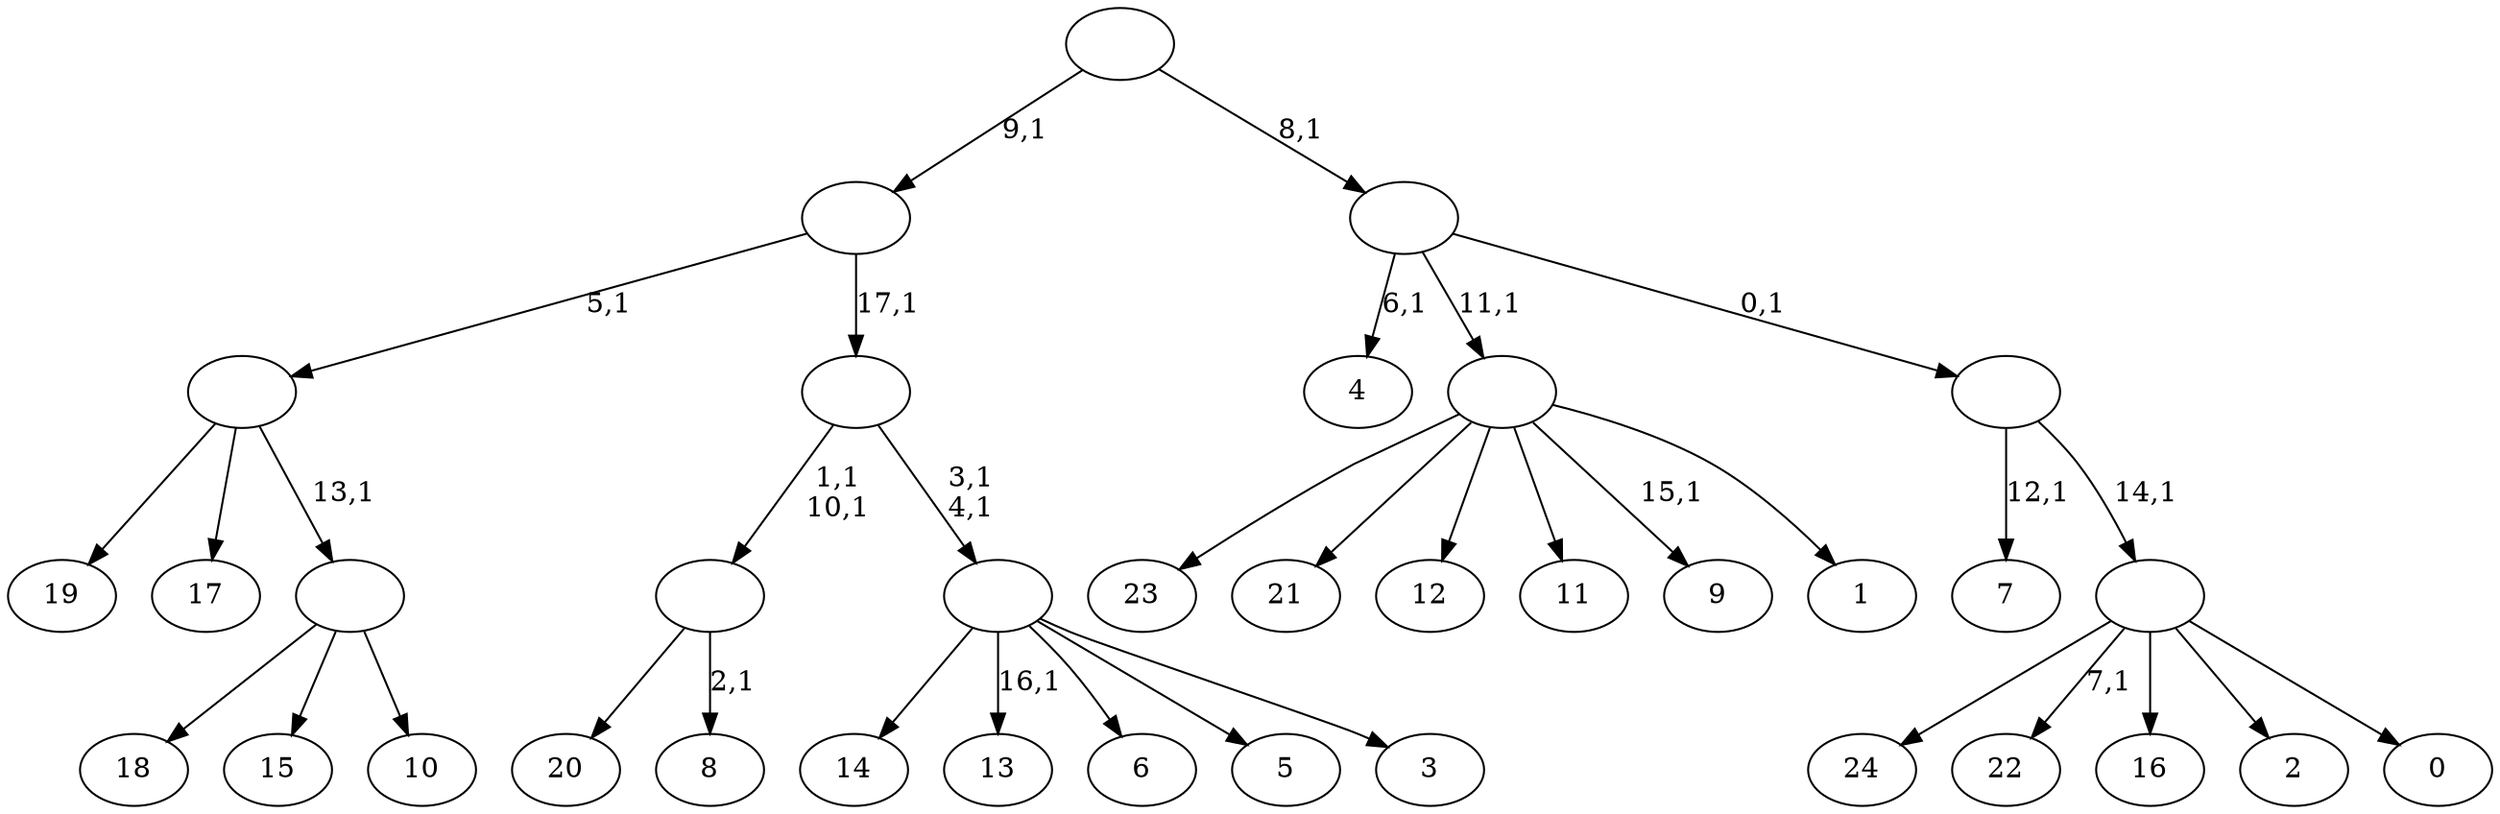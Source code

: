 digraph T {
	43 [label="24"]
	42 [label="23"]
	41 [label="22"]
	39 [label="21"]
	38 [label="20"]
	37 [label="19"]
	36 [label="18"]
	35 [label="17"]
	34 [label="16"]
	33 [label="15"]
	32 [label="14"]
	31 [label="13"]
	29 [label="12"]
	28 [label="11"]
	27 [label="10"]
	26 [label=""]
	25 [label=""]
	24 [label="9"]
	22 [label="8"]
	20 [label=""]
	18 [label="7"]
	16 [label="6"]
	15 [label="5"]
	14 [label="4"]
	12 [label="3"]
	11 [label=""]
	9 [label=""]
	8 [label=""]
	7 [label="2"]
	6 [label="1"]
	5 [label=""]
	4 [label="0"]
	3 [label=""]
	2 [label=""]
	1 [label=""]
	0 [label=""]
	26 -> 36 [label=""]
	26 -> 33 [label=""]
	26 -> 27 [label=""]
	25 -> 37 [label=""]
	25 -> 35 [label=""]
	25 -> 26 [label="13,1"]
	20 -> 22 [label="2,1"]
	20 -> 38 [label=""]
	11 -> 31 [label="16,1"]
	11 -> 32 [label=""]
	11 -> 16 [label=""]
	11 -> 15 [label=""]
	11 -> 12 [label=""]
	9 -> 11 [label="3,1\n4,1"]
	9 -> 20 [label="1,1\n10,1"]
	8 -> 25 [label="5,1"]
	8 -> 9 [label="17,1"]
	5 -> 24 [label="15,1"]
	5 -> 42 [label=""]
	5 -> 39 [label=""]
	5 -> 29 [label=""]
	5 -> 28 [label=""]
	5 -> 6 [label=""]
	3 -> 41 [label="7,1"]
	3 -> 43 [label=""]
	3 -> 34 [label=""]
	3 -> 7 [label=""]
	3 -> 4 [label=""]
	2 -> 18 [label="12,1"]
	2 -> 3 [label="14,1"]
	1 -> 14 [label="6,1"]
	1 -> 5 [label="11,1"]
	1 -> 2 [label="0,1"]
	0 -> 8 [label="9,1"]
	0 -> 1 [label="8,1"]
}
